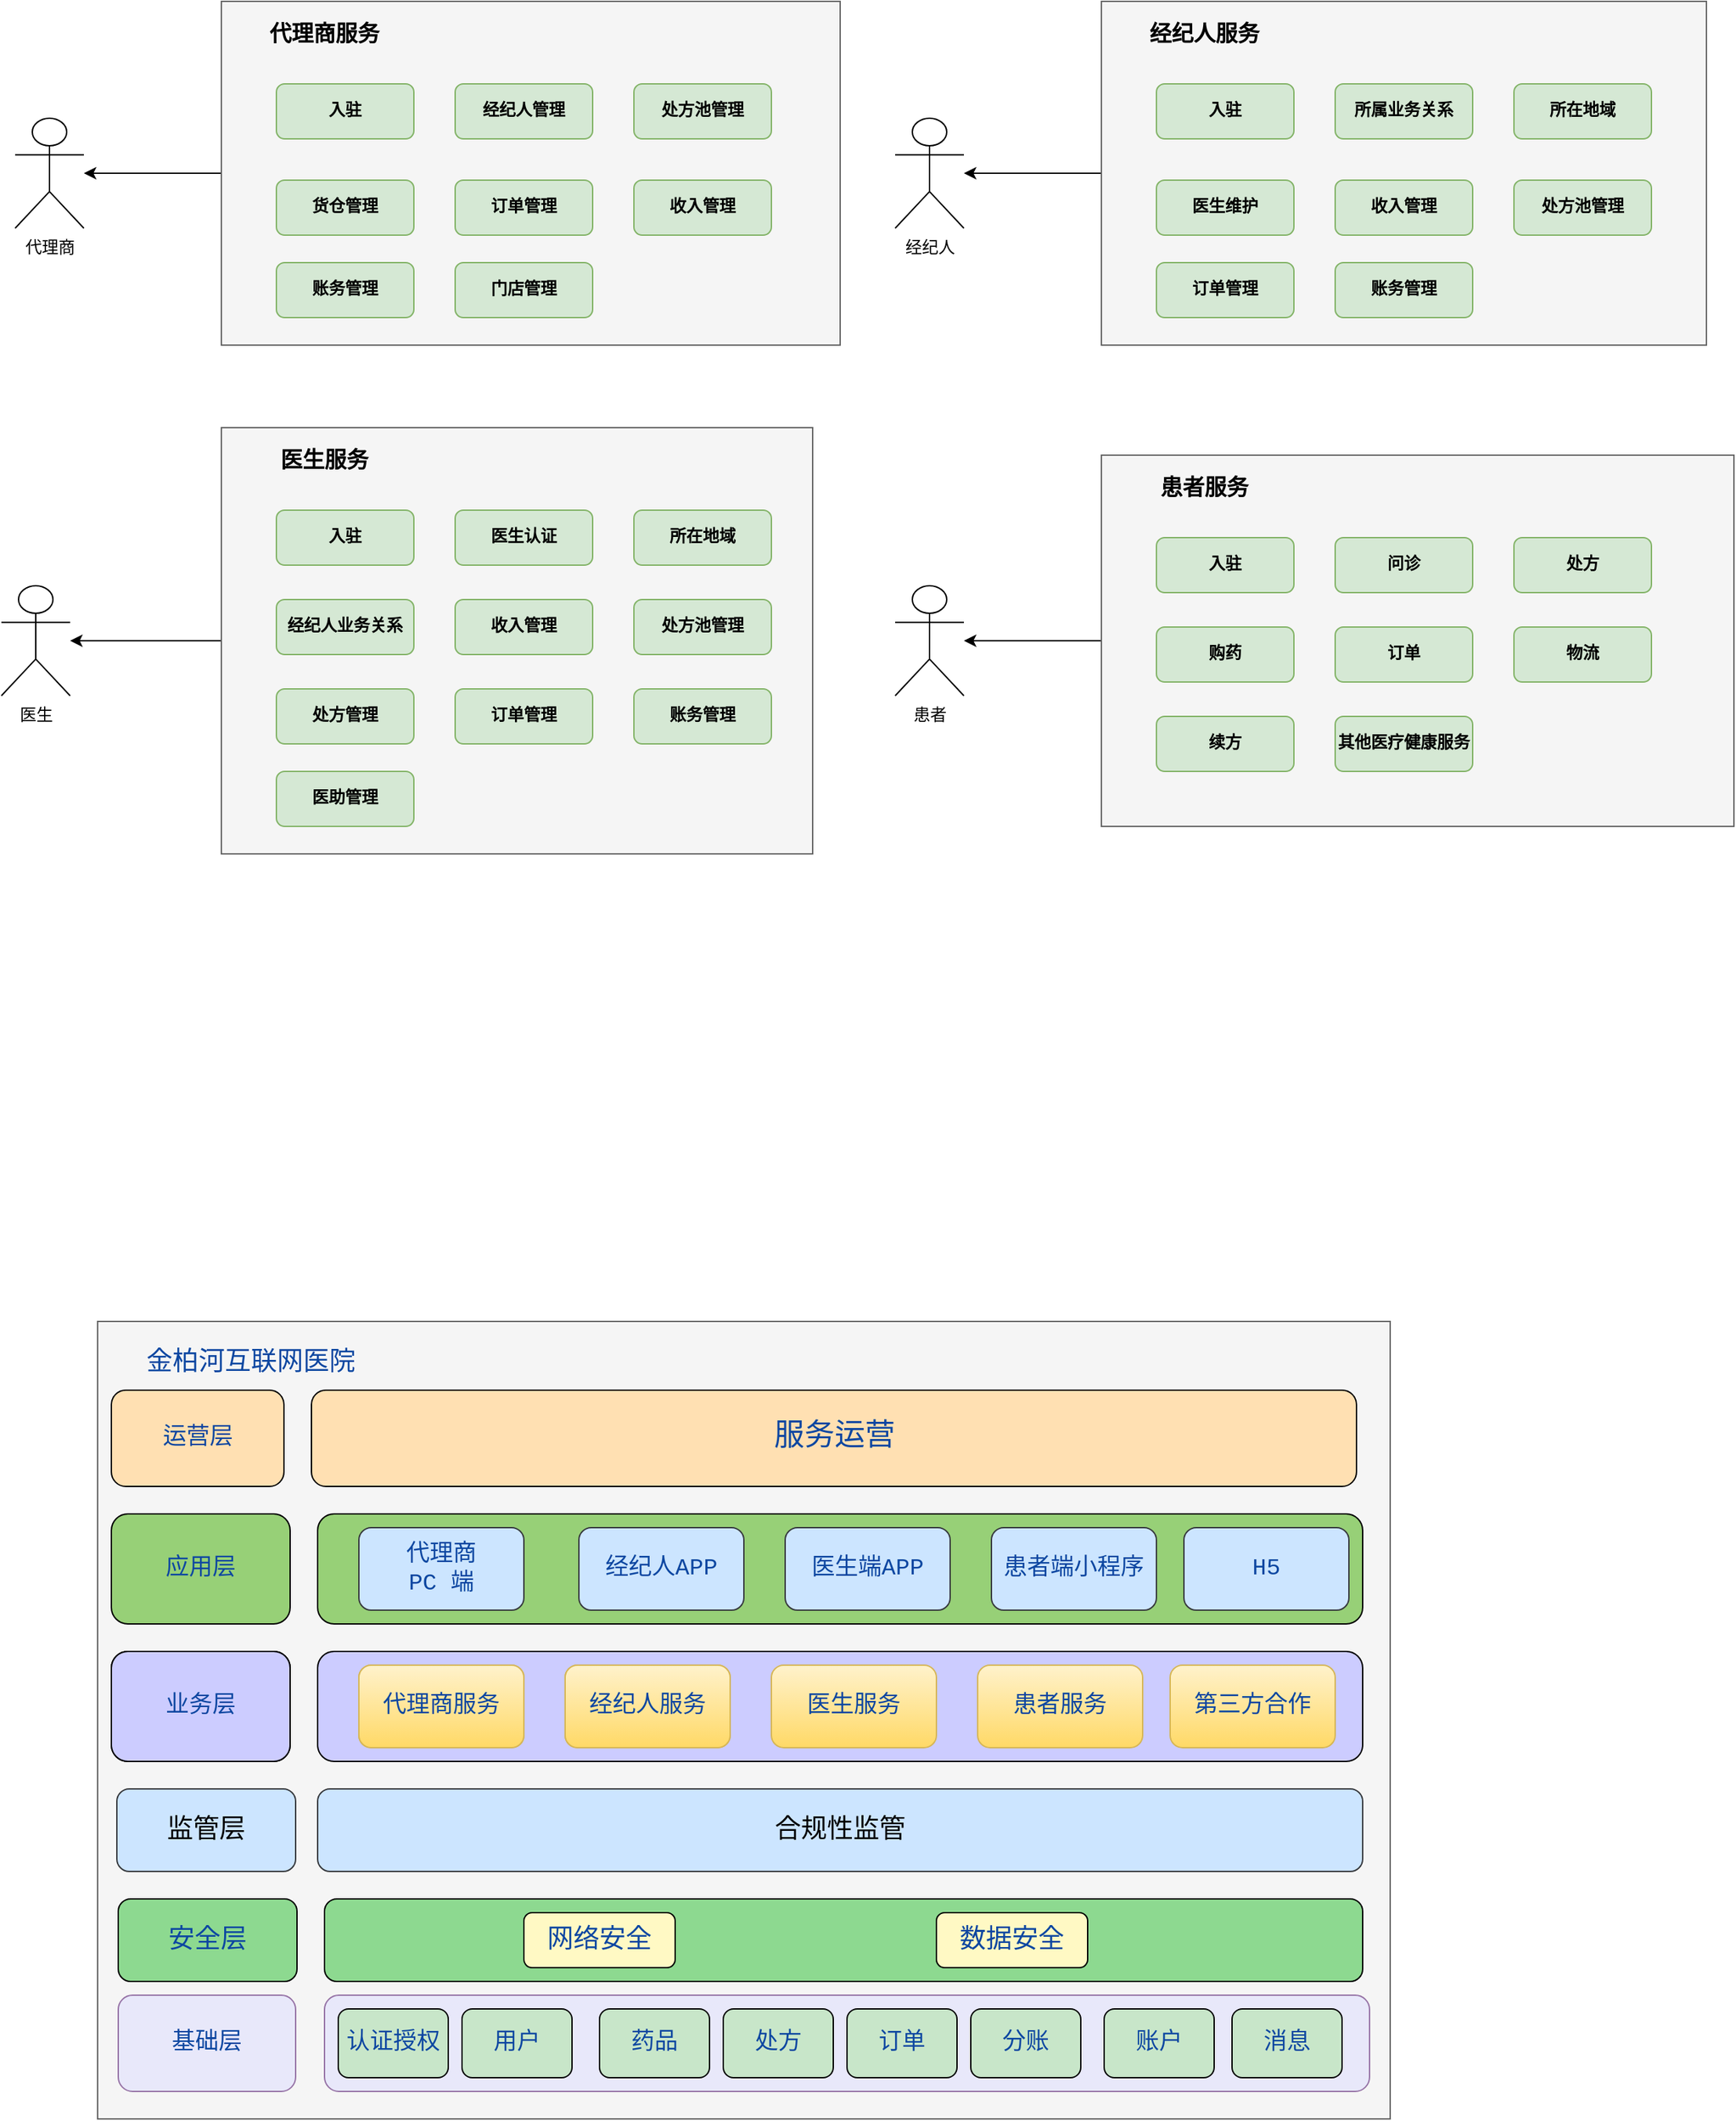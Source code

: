<mxfile version="20.1.3" type="github">
  <diagram id="FB3oiVCDdu1StfZkIanC" name="第 1 页">
    <mxGraphModel dx="1422" dy="1931" grid="1" gridSize="10" guides="1" tooltips="1" connect="1" arrows="1" fold="1" page="1" pageScale="1" pageWidth="827" pageHeight="1169" math="0" shadow="0">
      <root>
        <mxCell id="0" />
        <mxCell id="1" parent="0" />
        <mxCell id="wnDvW4o2_6gSg0_ogFNA-11" style="edgeStyle=orthogonalEdgeStyle;rounded=0;orthogonalLoop=1;jettySize=auto;html=1;fontFamily=Courier New;fontSize=16;" edge="1" parent="1" source="wnDvW4o2_6gSg0_ogFNA-1" target="wnDvW4o2_6gSg0_ogFNA-2">
          <mxGeometry relative="1" as="geometry" />
        </mxCell>
        <mxCell id="wnDvW4o2_6gSg0_ogFNA-1" value="" style="rounded=0;whiteSpace=wrap;html=1;fillColor=#f5f5f5;fontColor=#333333;strokeColor=#666666;" vertex="1" parent="1">
          <mxGeometry x="860" y="-80" width="440" height="250" as="geometry" />
        </mxCell>
        <mxCell id="wnDvW4o2_6gSg0_ogFNA-2" value="经纪人" style="shape=umlActor;verticalLabelPosition=bottom;verticalAlign=top;html=1;outlineConnect=0;" vertex="1" parent="1">
          <mxGeometry x="710" y="5" width="50" height="80" as="geometry" />
        </mxCell>
        <mxCell id="wnDvW4o2_6gSg0_ogFNA-3" value="&lt;b&gt;入驻&lt;/b&gt;" style="rounded=1;whiteSpace=wrap;html=1;fillColor=#d5e8d4;strokeColor=#82b366;fontFamily=Courier New;" vertex="1" parent="1">
          <mxGeometry x="900" y="-20" width="100" height="40" as="geometry" />
        </mxCell>
        <mxCell id="wnDvW4o2_6gSg0_ogFNA-4" value="&lt;b&gt;所属业务关系&lt;/b&gt;" style="rounded=1;whiteSpace=wrap;html=1;fillColor=#d5e8d4;strokeColor=#82b366;fontFamily=Courier New;" vertex="1" parent="1">
          <mxGeometry x="1030" y="-20" width="100" height="40" as="geometry" />
        </mxCell>
        <mxCell id="wnDvW4o2_6gSg0_ogFNA-5" value="&lt;b&gt;所在地域&lt;/b&gt;" style="rounded=1;whiteSpace=wrap;html=1;fillColor=#d5e8d4;strokeColor=#82b366;fontFamily=Courier New;" vertex="1" parent="1">
          <mxGeometry x="1160" y="-20" width="100" height="40" as="geometry" />
        </mxCell>
        <mxCell id="wnDvW4o2_6gSg0_ogFNA-6" value="&lt;b&gt;医生&lt;/b&gt;&lt;b&gt;维护&lt;/b&gt;" style="rounded=1;whiteSpace=wrap;html=1;fillColor=#d5e8d4;strokeColor=#82b366;fontFamily=Courier New;" vertex="1" parent="1">
          <mxGeometry x="900" y="50" width="100" height="40" as="geometry" />
        </mxCell>
        <mxCell id="wnDvW4o2_6gSg0_ogFNA-7" value="&lt;b&gt;处方池管理&lt;/b&gt;" style="rounded=1;whiteSpace=wrap;html=1;fillColor=#d5e8d4;strokeColor=#82b366;fontFamily=Courier New;" vertex="1" parent="1">
          <mxGeometry x="1160" y="50" width="100" height="40" as="geometry" />
        </mxCell>
        <mxCell id="wnDvW4o2_6gSg0_ogFNA-8" value="&lt;b&gt;收入管理&lt;/b&gt;" style="rounded=1;whiteSpace=wrap;html=1;fillColor=#d5e8d4;strokeColor=#82b366;fontFamily=Courier New;" vertex="1" parent="1">
          <mxGeometry x="1030" y="50" width="100" height="40" as="geometry" />
        </mxCell>
        <mxCell id="wnDvW4o2_6gSg0_ogFNA-9" value="&lt;b&gt;订单管理&lt;/b&gt;" style="rounded=1;whiteSpace=wrap;html=1;fillColor=#d5e8d4;strokeColor=#82b366;fontFamily=Courier New;" vertex="1" parent="1">
          <mxGeometry x="900" y="110" width="100" height="40" as="geometry" />
        </mxCell>
        <mxCell id="wnDvW4o2_6gSg0_ogFNA-10" value="经纪人服务" style="text;html=1;strokeColor=none;fillColor=none;align=center;verticalAlign=middle;whiteSpace=wrap;rounded=0;fontFamily=Courier New;fontStyle=1;fontSize=16;" vertex="1" parent="1">
          <mxGeometry x="880" y="-70" width="110" height="30" as="geometry" />
        </mxCell>
        <mxCell id="wnDvW4o2_6gSg0_ogFNA-12" style="edgeStyle=orthogonalEdgeStyle;rounded=0;orthogonalLoop=1;jettySize=auto;html=1;fontFamily=Courier New;fontSize=16;" edge="1" parent="1" source="wnDvW4o2_6gSg0_ogFNA-13" target="wnDvW4o2_6gSg0_ogFNA-14">
          <mxGeometry relative="1" as="geometry" />
        </mxCell>
        <mxCell id="wnDvW4o2_6gSg0_ogFNA-13" value="" style="rounded=0;whiteSpace=wrap;html=1;fillColor=#f5f5f5;fontColor=#333333;strokeColor=#666666;" vertex="1" parent="1">
          <mxGeometry x="220" y="230" width="430" height="310" as="geometry" />
        </mxCell>
        <mxCell id="wnDvW4o2_6gSg0_ogFNA-14" value="医生" style="shape=umlActor;verticalLabelPosition=bottom;verticalAlign=top;html=1;outlineConnect=0;" vertex="1" parent="1">
          <mxGeometry x="60" y="345" width="50" height="80" as="geometry" />
        </mxCell>
        <mxCell id="wnDvW4o2_6gSg0_ogFNA-15" value="&lt;b&gt;入驻&lt;/b&gt;" style="rounded=1;whiteSpace=wrap;html=1;fillColor=#d5e8d4;strokeColor=#82b366;fontFamily=Courier New;" vertex="1" parent="1">
          <mxGeometry x="260" y="290" width="100" height="40" as="geometry" />
        </mxCell>
        <mxCell id="wnDvW4o2_6gSg0_ogFNA-16" value="&lt;b&gt;医生认证&lt;/b&gt;" style="rounded=1;whiteSpace=wrap;html=1;fillColor=#d5e8d4;strokeColor=#82b366;fontFamily=Courier New;" vertex="1" parent="1">
          <mxGeometry x="390" y="290" width="100" height="40" as="geometry" />
        </mxCell>
        <mxCell id="wnDvW4o2_6gSg0_ogFNA-17" value="&lt;b&gt;所在地域&lt;/b&gt;" style="rounded=1;whiteSpace=wrap;html=1;fillColor=#d5e8d4;strokeColor=#82b366;fontFamily=Courier New;" vertex="1" parent="1">
          <mxGeometry x="520" y="290" width="100" height="40" as="geometry" />
        </mxCell>
        <mxCell id="wnDvW4o2_6gSg0_ogFNA-18" value="&lt;b&gt;经纪人业务关系&lt;/b&gt;" style="rounded=1;whiteSpace=wrap;html=1;fillColor=#d5e8d4;strokeColor=#82b366;fontFamily=Courier New;" vertex="1" parent="1">
          <mxGeometry x="260" y="355" width="100" height="40" as="geometry" />
        </mxCell>
        <mxCell id="wnDvW4o2_6gSg0_ogFNA-19" value="&lt;b&gt;处方池管理&lt;/b&gt;" style="rounded=1;whiteSpace=wrap;html=1;fillColor=#d5e8d4;strokeColor=#82b366;fontFamily=Courier New;" vertex="1" parent="1">
          <mxGeometry x="520" y="355" width="100" height="40" as="geometry" />
        </mxCell>
        <mxCell id="wnDvW4o2_6gSg0_ogFNA-20" value="&lt;b&gt;收入管理&lt;/b&gt;" style="rounded=1;whiteSpace=wrap;html=1;fillColor=#d5e8d4;strokeColor=#82b366;fontFamily=Courier New;" vertex="1" parent="1">
          <mxGeometry x="390" y="355" width="100" height="40" as="geometry" />
        </mxCell>
        <mxCell id="wnDvW4o2_6gSg0_ogFNA-21" value="&lt;b&gt;订单管理&lt;/b&gt;" style="rounded=1;whiteSpace=wrap;html=1;fillColor=#d5e8d4;strokeColor=#82b366;fontFamily=Courier New;" vertex="1" parent="1">
          <mxGeometry x="390" y="420" width="100" height="40" as="geometry" />
        </mxCell>
        <mxCell id="wnDvW4o2_6gSg0_ogFNA-22" value="医生服务" style="text;html=1;strokeColor=none;fillColor=none;align=center;verticalAlign=middle;whiteSpace=wrap;rounded=0;fontFamily=Courier New;fontStyle=1;fontSize=16;" vertex="1" parent="1">
          <mxGeometry x="240" y="240" width="110" height="30" as="geometry" />
        </mxCell>
        <mxCell id="wnDvW4o2_6gSg0_ogFNA-23" value="&lt;b&gt;处方管理&lt;/b&gt;" style="rounded=1;whiteSpace=wrap;html=1;fillColor=#d5e8d4;strokeColor=#82b366;fontFamily=Courier New;" vertex="1" parent="1">
          <mxGeometry x="260" y="420" width="100" height="40" as="geometry" />
        </mxCell>
        <mxCell id="wnDvW4o2_6gSg0_ogFNA-24" style="edgeStyle=orthogonalEdgeStyle;rounded=0;orthogonalLoop=1;jettySize=auto;html=1;fontFamily=Courier New;fontSize=16;" edge="1" parent="1" source="wnDvW4o2_6gSg0_ogFNA-25" target="wnDvW4o2_6gSg0_ogFNA-26">
          <mxGeometry relative="1" as="geometry" />
        </mxCell>
        <mxCell id="wnDvW4o2_6gSg0_ogFNA-25" value="" style="rounded=0;whiteSpace=wrap;html=1;fillColor=#f5f5f5;fontColor=#333333;strokeColor=#666666;" vertex="1" parent="1">
          <mxGeometry x="220" y="-80" width="450" height="250" as="geometry" />
        </mxCell>
        <mxCell id="wnDvW4o2_6gSg0_ogFNA-26" value="代理商" style="shape=umlActor;verticalLabelPosition=bottom;verticalAlign=top;html=1;outlineConnect=0;" vertex="1" parent="1">
          <mxGeometry x="70" y="5" width="50" height="80" as="geometry" />
        </mxCell>
        <mxCell id="wnDvW4o2_6gSg0_ogFNA-27" value="&lt;b&gt;入驻&lt;/b&gt;" style="rounded=1;whiteSpace=wrap;html=1;fillColor=#d5e8d4;strokeColor=#82b366;fontFamily=Courier New;" vertex="1" parent="1">
          <mxGeometry x="260" y="-20" width="100" height="40" as="geometry" />
        </mxCell>
        <mxCell id="wnDvW4o2_6gSg0_ogFNA-28" value="&lt;b&gt;处方池管理&lt;/b&gt;" style="rounded=1;whiteSpace=wrap;html=1;fillColor=#d5e8d4;strokeColor=#82b366;fontFamily=Courier New;" vertex="1" parent="1">
          <mxGeometry x="520" y="-20" width="100" height="40" as="geometry" />
        </mxCell>
        <mxCell id="wnDvW4o2_6gSg0_ogFNA-29" value="&lt;b&gt;经纪人管理&lt;/b&gt;" style="rounded=1;whiteSpace=wrap;html=1;fillColor=#d5e8d4;strokeColor=#82b366;fontFamily=Courier New;" vertex="1" parent="1">
          <mxGeometry x="390" y="-20" width="100" height="40" as="geometry" />
        </mxCell>
        <mxCell id="wnDvW4o2_6gSg0_ogFNA-32" value="&lt;b&gt;收入管理&lt;/b&gt;" style="rounded=1;whiteSpace=wrap;html=1;fillColor=#d5e8d4;strokeColor=#82b366;fontFamily=Courier New;" vertex="1" parent="1">
          <mxGeometry x="520" y="50" width="100" height="40" as="geometry" />
        </mxCell>
        <mxCell id="wnDvW4o2_6gSg0_ogFNA-33" value="&lt;b&gt;货仓管理&lt;/b&gt;" style="rounded=1;whiteSpace=wrap;html=1;fillColor=#d5e8d4;strokeColor=#82b366;fontFamily=Courier New;" vertex="1" parent="1">
          <mxGeometry x="260" y="50" width="100" height="40" as="geometry" />
        </mxCell>
        <mxCell id="wnDvW4o2_6gSg0_ogFNA-34" value="代理商服务" style="text;html=1;strokeColor=none;fillColor=none;align=center;verticalAlign=middle;whiteSpace=wrap;rounded=0;fontFamily=Courier New;fontStyle=1;fontSize=16;" vertex="1" parent="1">
          <mxGeometry x="240" y="-70" width="110" height="30" as="geometry" />
        </mxCell>
        <mxCell id="wnDvW4o2_6gSg0_ogFNA-37" value="&lt;b&gt;账务管理&lt;/b&gt;" style="rounded=1;whiteSpace=wrap;html=1;fillColor=#d5e8d4;strokeColor=#82b366;fontFamily=Courier New;" vertex="1" parent="1">
          <mxGeometry x="260" y="110" width="100" height="40" as="geometry" />
        </mxCell>
        <mxCell id="wnDvW4o2_6gSg0_ogFNA-38" value="&lt;b&gt;账务管理&lt;/b&gt;" style="rounded=1;whiteSpace=wrap;html=1;fillColor=#d5e8d4;strokeColor=#82b366;fontFamily=Courier New;" vertex="1" parent="1">
          <mxGeometry x="1030" y="110" width="100" height="40" as="geometry" />
        </mxCell>
        <mxCell id="wnDvW4o2_6gSg0_ogFNA-40" value="&lt;b&gt;账务管理&lt;/b&gt;" style="rounded=1;whiteSpace=wrap;html=1;fillColor=#d5e8d4;strokeColor=#82b366;fontFamily=Courier New;" vertex="1" parent="1">
          <mxGeometry x="520" y="420" width="100" height="40" as="geometry" />
        </mxCell>
        <mxCell id="wnDvW4o2_6gSg0_ogFNA-41" value="&lt;b&gt;订单管理&lt;/b&gt;" style="rounded=1;whiteSpace=wrap;html=1;fillColor=#d5e8d4;strokeColor=#82b366;fontFamily=Courier New;" vertex="1" parent="1">
          <mxGeometry x="390" y="50" width="100" height="40" as="geometry" />
        </mxCell>
        <mxCell id="wnDvW4o2_6gSg0_ogFNA-42" style="edgeStyle=orthogonalEdgeStyle;rounded=0;orthogonalLoop=1;jettySize=auto;html=1;fontFamily=Courier New;fontSize=16;" edge="1" parent="1" source="wnDvW4o2_6gSg0_ogFNA-43" target="wnDvW4o2_6gSg0_ogFNA-44">
          <mxGeometry relative="1" as="geometry" />
        </mxCell>
        <mxCell id="wnDvW4o2_6gSg0_ogFNA-43" value="" style="rounded=0;whiteSpace=wrap;html=1;fillColor=#f5f5f5;fontColor=#333333;strokeColor=#666666;" vertex="1" parent="1">
          <mxGeometry x="860" y="250" width="460" height="270" as="geometry" />
        </mxCell>
        <mxCell id="wnDvW4o2_6gSg0_ogFNA-44" value="患者" style="shape=umlActor;verticalLabelPosition=bottom;verticalAlign=top;html=1;outlineConnect=0;" vertex="1" parent="1">
          <mxGeometry x="710" y="345" width="50" height="80" as="geometry" />
        </mxCell>
        <mxCell id="wnDvW4o2_6gSg0_ogFNA-45" value="&lt;b&gt;入驻&lt;/b&gt;" style="rounded=1;whiteSpace=wrap;html=1;fillColor=#d5e8d4;strokeColor=#82b366;fontFamily=Courier New;" vertex="1" parent="1">
          <mxGeometry x="900" y="310" width="100" height="40" as="geometry" />
        </mxCell>
        <mxCell id="wnDvW4o2_6gSg0_ogFNA-46" value="&lt;b&gt;问诊&lt;/b&gt;" style="rounded=1;whiteSpace=wrap;html=1;fillColor=#d5e8d4;strokeColor=#82b366;fontFamily=Courier New;" vertex="1" parent="1">
          <mxGeometry x="1030" y="310" width="100" height="40" as="geometry" />
        </mxCell>
        <mxCell id="wnDvW4o2_6gSg0_ogFNA-47" value="&lt;b&gt;处方&lt;/b&gt;" style="rounded=1;whiteSpace=wrap;html=1;fillColor=#d5e8d4;strokeColor=#82b366;fontFamily=Courier New;" vertex="1" parent="1">
          <mxGeometry x="1160" y="310" width="100" height="40" as="geometry" />
        </mxCell>
        <mxCell id="wnDvW4o2_6gSg0_ogFNA-48" value="&lt;b&gt;购药&lt;/b&gt;" style="rounded=1;whiteSpace=wrap;html=1;fillColor=#d5e8d4;strokeColor=#82b366;fontFamily=Courier New;" vertex="1" parent="1">
          <mxGeometry x="900" y="375" width="100" height="40" as="geometry" />
        </mxCell>
        <mxCell id="wnDvW4o2_6gSg0_ogFNA-49" value="&lt;b&gt;物流&lt;/b&gt;" style="rounded=1;whiteSpace=wrap;html=1;fillColor=#d5e8d4;strokeColor=#82b366;fontFamily=Courier New;" vertex="1" parent="1">
          <mxGeometry x="1160" y="375" width="100" height="40" as="geometry" />
        </mxCell>
        <mxCell id="wnDvW4o2_6gSg0_ogFNA-50" value="&lt;b&gt;订单&lt;/b&gt;" style="rounded=1;whiteSpace=wrap;html=1;fillColor=#d5e8d4;strokeColor=#82b366;fontFamily=Courier New;" vertex="1" parent="1">
          <mxGeometry x="1030" y="375" width="100" height="40" as="geometry" />
        </mxCell>
        <mxCell id="wnDvW4o2_6gSg0_ogFNA-52" value="患者服务" style="text;html=1;strokeColor=none;fillColor=none;align=center;verticalAlign=middle;whiteSpace=wrap;rounded=0;fontFamily=Courier New;fontStyle=1;fontSize=16;" vertex="1" parent="1">
          <mxGeometry x="880" y="260" width="110" height="30" as="geometry" />
        </mxCell>
        <mxCell id="wnDvW4o2_6gSg0_ogFNA-53" value="&lt;b&gt;续方&lt;/b&gt;" style="rounded=1;whiteSpace=wrap;html=1;fillColor=#d5e8d4;strokeColor=#82b366;fontFamily=Courier New;" vertex="1" parent="1">
          <mxGeometry x="900" y="440" width="100" height="40" as="geometry" />
        </mxCell>
        <mxCell id="wnDvW4o2_6gSg0_ogFNA-55" value="&lt;b&gt;其他医疗健康服务&lt;/b&gt;" style="rounded=1;whiteSpace=wrap;html=1;fillColor=#d5e8d4;strokeColor=#82b366;fontFamily=Courier New;" vertex="1" parent="1">
          <mxGeometry x="1030" y="440" width="100" height="40" as="geometry" />
        </mxCell>
        <mxCell id="wnDvW4o2_6gSg0_ogFNA-56" value="" style="rounded=0;whiteSpace=wrap;html=1;fillColor=#f5f5f5;fontColor=#0D47A1;strokeColor=#666666;fontStyle=0;fontFamily=Courier New;" vertex="1" parent="1">
          <mxGeometry x="130" y="880" width="940" height="580" as="geometry" />
        </mxCell>
        <mxCell id="wnDvW4o2_6gSg0_ogFNA-58" value="&lt;b&gt;门店管理&lt;/b&gt;" style="rounded=1;whiteSpace=wrap;html=1;fillColor=#d5e8d4;strokeColor=#82b366;fontFamily=Courier New;" vertex="1" parent="1">
          <mxGeometry x="390" y="110" width="100" height="40" as="geometry" />
        </mxCell>
        <mxCell id="wnDvW4o2_6gSg0_ogFNA-62" value="&lt;b&gt;医助管理&lt;/b&gt;" style="rounded=1;whiteSpace=wrap;html=1;fillColor=#d5e8d4;strokeColor=#82b366;fontFamily=Courier New;" vertex="1" parent="1">
          <mxGeometry x="260" y="480" width="100" height="40" as="geometry" />
        </mxCell>
        <mxCell id="wnDvW4o2_6gSg0_ogFNA-64" value="" style="rounded=1;whiteSpace=wrap;html=1;fontFamily=Courier New;fontSize=16;fillColor=#E8E8FA;strokeColor=#9673a6;fontColor=#0D47A1;fontStyle=0" vertex="1" parent="1">
          <mxGeometry x="295" y="1370" width="760" height="70" as="geometry" />
        </mxCell>
        <mxCell id="wnDvW4o2_6gSg0_ogFNA-66" value="&lt;font style=&quot;font-size: 17px;&quot;&gt;药品&lt;/font&gt;" style="rounded=1;whiteSpace=wrap;html=1;fontFamily=Courier New;fontSize=16;gradientColor=none;fillColor=#C8E6C9;fontColor=#0D47A1;fontStyle=0" vertex="1" parent="1">
          <mxGeometry x="495" y="1380" width="80" height="50" as="geometry" />
        </mxCell>
        <mxCell id="wnDvW4o2_6gSg0_ogFNA-67" value="&lt;font style=&quot;font-size: 17px;&quot;&gt;处方&lt;/font&gt;" style="rounded=1;whiteSpace=wrap;html=1;fontFamily=Courier New;fontSize=16;fillColor=#C8E6C9;fontColor=#0D47A1;fontStyle=0" vertex="1" parent="1">
          <mxGeometry x="585" y="1380" width="80" height="50" as="geometry" />
        </mxCell>
        <mxCell id="wnDvW4o2_6gSg0_ogFNA-68" value="&lt;font style=&quot;font-size: 17px;&quot;&gt;订单&lt;/font&gt;" style="rounded=1;whiteSpace=wrap;html=1;fontFamily=Courier New;fontSize=16;fillColor=#C8E6C9;fontColor=#0D47A1;fontStyle=0" vertex="1" parent="1">
          <mxGeometry x="675" y="1380" width="80" height="50" as="geometry" />
        </mxCell>
        <mxCell id="wnDvW4o2_6gSg0_ogFNA-69" value="&lt;font style=&quot;font-size: 17px;&quot;&gt;分账&lt;/font&gt;" style="rounded=1;whiteSpace=wrap;html=1;fontFamily=Courier New;fontSize=16;fillColor=#C8E6C9;fontColor=#0D47A1;fontStyle=0" vertex="1" parent="1">
          <mxGeometry x="765" y="1380" width="80" height="50" as="geometry" />
        </mxCell>
        <mxCell id="wnDvW4o2_6gSg0_ogFNA-70" value="&lt;font style=&quot;font-size: 17px;&quot;&gt;账户&lt;/font&gt;" style="rounded=1;whiteSpace=wrap;html=1;fontFamily=Courier New;fontSize=16;fillColor=#C8E6C9;fontColor=#0D47A1;fontStyle=0" vertex="1" parent="1">
          <mxGeometry x="862" y="1380" width="80" height="50" as="geometry" />
        </mxCell>
        <mxCell id="wnDvW4o2_6gSg0_ogFNA-72" value="&lt;font style=&quot;font-size: 17px;&quot;&gt;消息&lt;/font&gt;" style="rounded=1;whiteSpace=wrap;html=1;fontFamily=Courier New;fontSize=16;fillColor=#C8E6C9;fontColor=#0D47A1;fontStyle=0" vertex="1" parent="1">
          <mxGeometry x="955" y="1380" width="80" height="50" as="geometry" />
        </mxCell>
        <mxCell id="wnDvW4o2_6gSg0_ogFNA-73" value="&lt;font style=&quot;font-size: 17px;&quot;&gt;业务层&lt;/font&gt;" style="rounded=1;whiteSpace=wrap;html=1;fontFamily=Courier New;fontSize=16;fillColor=#CCCCFF;gradientColor=none;fontColor=#0D47A1;fontStyle=0" vertex="1" parent="1">
          <mxGeometry x="140" y="1120" width="130" height="80" as="geometry" />
        </mxCell>
        <mxCell id="wnDvW4o2_6gSg0_ogFNA-74" value="" style="rounded=1;whiteSpace=wrap;html=1;fontFamily=Courier New;fontSize=16;fillColor=#CCCCFF;gradientColor=none;fontColor=#0D47A1;fontStyle=0" vertex="1" parent="1">
          <mxGeometry x="290" y="1120" width="760" height="80" as="geometry" />
        </mxCell>
        <mxCell id="wnDvW4o2_6gSg0_ogFNA-60" value="&lt;font style=&quot;font-size: 17px;&quot;&gt;医生服务&lt;/font&gt;" style="rounded=1;whiteSpace=wrap;html=1;fontFamily=Courier New;fontSize=16;fillColor=#fff2cc;strokeColor=#d6b656;gradientColor=#ffd966;fontColor=#0D47A1;fontStyle=0" vertex="1" parent="1">
          <mxGeometry x="620" y="1130" width="120" height="60" as="geometry" />
        </mxCell>
        <mxCell id="wnDvW4o2_6gSg0_ogFNA-57" value="&lt;font style=&quot;font-size: 17px;&quot;&gt;代理商服务&lt;/font&gt;" style="rounded=1;whiteSpace=wrap;html=1;fontFamily=Courier New;fontSize=16;fillColor=#fff2cc;strokeColor=#d6b656;gradientColor=#ffd966;fontColor=#0D47A1;fontStyle=0" vertex="1" parent="1">
          <mxGeometry x="320" y="1130" width="120" height="60" as="geometry" />
        </mxCell>
        <mxCell id="wnDvW4o2_6gSg0_ogFNA-59" value="&lt;font style=&quot;font-size: 17px;&quot;&gt;经纪人服务&lt;/font&gt;" style="rounded=1;whiteSpace=wrap;html=1;fontFamily=Courier New;fontSize=16;fillColor=#fff2cc;strokeColor=#d6b656;gradientColor=#ffd966;fontColor=#0D47A1;fontStyle=0" vertex="1" parent="1">
          <mxGeometry x="470" y="1130" width="120" height="60" as="geometry" />
        </mxCell>
        <mxCell id="wnDvW4o2_6gSg0_ogFNA-61" value="&lt;font style=&quot;font-size: 17px;&quot;&gt;患者服务&lt;/font&gt;" style="rounded=1;whiteSpace=wrap;html=1;fontFamily=Courier New;fontSize=16;fillColor=#fff2cc;strokeColor=#d6b656;gradientColor=#ffd966;fontColor=#0D47A1;fontStyle=0" vertex="1" parent="1">
          <mxGeometry x="770" y="1130" width="120" height="60" as="geometry" />
        </mxCell>
        <mxCell id="wnDvW4o2_6gSg0_ogFNA-75" value="&lt;font style=&quot;font-size: 17px;&quot;&gt;应用层&lt;/font&gt;" style="rounded=1;whiteSpace=wrap;html=1;fontFamily=Courier New;fontSize=16;fillColor=#97D077;gradientColor=none;fontColor=#0D47A1;fontStyle=0" vertex="1" parent="1">
          <mxGeometry x="140" y="1020" width="130" height="80" as="geometry" />
        </mxCell>
        <mxCell id="wnDvW4o2_6gSg0_ogFNA-77" value="" style="rounded=1;whiteSpace=wrap;html=1;fontFamily=Courier New;fontSize=16;fillColor=#97D077;gradientColor=none;fontColor=#0D47A1;fontStyle=0" vertex="1" parent="1">
          <mxGeometry x="290" y="1020" width="760" height="80" as="geometry" />
        </mxCell>
        <mxCell id="wnDvW4o2_6gSg0_ogFNA-78" value="&lt;font style=&quot;font-size: 17px;&quot;&gt;代理商 &lt;br&gt;PC 端&lt;/font&gt;" style="rounded=1;whiteSpace=wrap;html=1;fontFamily=Courier New;fontSize=16;fillColor=#cce5ff;strokeColor=#36393d;fontColor=#0D47A1;fontStyle=0" vertex="1" parent="1">
          <mxGeometry x="320" y="1030" width="120" height="60" as="geometry" />
        </mxCell>
        <mxCell id="wnDvW4o2_6gSg0_ogFNA-79" value="&lt;font style=&quot;font-size: 17px;&quot;&gt;经纪人APP&lt;/font&gt;" style="rounded=1;whiteSpace=wrap;html=1;fontFamily=Courier New;fontSize=16;fillColor=#cce5ff;strokeColor=#36393d;fontColor=#0D47A1;fontStyle=0" vertex="1" parent="1">
          <mxGeometry x="480" y="1030" width="120" height="60" as="geometry" />
        </mxCell>
        <mxCell id="wnDvW4o2_6gSg0_ogFNA-80" value="&lt;font style=&quot;font-size: 17px;&quot;&gt;医生端APP&lt;/font&gt;" style="rounded=1;whiteSpace=wrap;html=1;fontFamily=Courier New;fontSize=16;fillColor=#cce5ff;strokeColor=#36393d;fontColor=#0D47A1;fontStyle=0" vertex="1" parent="1">
          <mxGeometry x="630" y="1030" width="120" height="60" as="geometry" />
        </mxCell>
        <mxCell id="wnDvW4o2_6gSg0_ogFNA-81" value="&lt;font style=&quot;font-size: 17px;&quot;&gt;患者端小程序&lt;/font&gt;" style="rounded=1;whiteSpace=wrap;html=1;fontFamily=Courier New;fontSize=16;fillColor=#cce5ff;strokeColor=#36393d;fontColor=#0D47A1;fontStyle=0" vertex="1" parent="1">
          <mxGeometry x="780" y="1030" width="120" height="60" as="geometry" />
        </mxCell>
        <mxCell id="wnDvW4o2_6gSg0_ogFNA-82" value="&lt;font style=&quot;font-size: 17px;&quot;&gt;运营层&lt;/font&gt;" style="rounded=1;whiteSpace=wrap;html=1;fontFamily=Courier New;fontSize=16;fillColor=#FFE0B2;gradientColor=none;fontColor=#0D47A1;fontStyle=0" vertex="1" parent="1">
          <mxGeometry x="140" y="930" width="125.5" height="70" as="geometry" />
        </mxCell>
        <mxCell id="wnDvW4o2_6gSg0_ogFNA-83" value="&lt;font style=&quot;font-size: 22px;&quot;&gt;服务运营&lt;/font&gt;" style="rounded=1;whiteSpace=wrap;html=1;fontFamily=Courier New;fontSize=16;fillColor=#FFE0B2;gradientColor=none;labelBorderColor=none;fontColor=#0D47A1;fontStyle=0" vertex="1" parent="1">
          <mxGeometry x="285.5" y="930" width="760" height="70" as="geometry" />
        </mxCell>
        <mxCell id="wnDvW4o2_6gSg0_ogFNA-86" value="&lt;font style=&quot;font-size: 19px;&quot;&gt;金柏河互联网医院&lt;/font&gt;" style="text;html=1;strokeColor=none;fillColor=none;align=center;verticalAlign=middle;whiteSpace=wrap;rounded=0;labelBorderColor=none;fontFamily=Courier New;fontSize=19;fontColor=#0D47A1;fontStyle=0" vertex="1" parent="1">
          <mxGeometry x="163" y="900" width="157" height="20" as="geometry" />
        </mxCell>
        <mxCell id="wnDvW4o2_6gSg0_ogFNA-87" value="&lt;font style=&quot;font-size: 17px;&quot;&gt;第三方合作&lt;/font&gt;" style="rounded=1;whiteSpace=wrap;html=1;fontFamily=Courier New;fontSize=16;fillColor=#fff2cc;strokeColor=#d6b656;gradientColor=#ffd966;fontColor=#0D47A1;fontStyle=0" vertex="1" parent="1">
          <mxGeometry x="910" y="1130" width="120" height="60" as="geometry" />
        </mxCell>
        <mxCell id="wnDvW4o2_6gSg0_ogFNA-88" value="&lt;font style=&quot;font-size: 17px;&quot;&gt;H5&lt;/font&gt;" style="rounded=1;whiteSpace=wrap;html=1;fontFamily=Courier New;fontSize=16;fillColor=#cce5ff;strokeColor=#36393d;fontColor=#0D47A1;fontStyle=0" vertex="1" parent="1">
          <mxGeometry x="920" y="1030" width="120" height="60" as="geometry" />
        </mxCell>
        <mxCell id="wnDvW4o2_6gSg0_ogFNA-90" value="&lt;font style=&quot;font-size: 17px;&quot;&gt;基础层&lt;/font&gt;" style="rounded=1;whiteSpace=wrap;html=1;fontFamily=Courier New;fontSize=16;fillColor=#E8E8FA;strokeColor=#9673a6;fontColor=#0D47A1;fontStyle=0" vertex="1" parent="1">
          <mxGeometry x="145" y="1370" width="129" height="70" as="geometry" />
        </mxCell>
        <mxCell id="wnDvW4o2_6gSg0_ogFNA-91" value="&lt;font style=&quot;font-size: 17px;&quot;&gt;认证授权&lt;/font&gt;" style="rounded=1;whiteSpace=wrap;html=1;fontFamily=Courier New;fontSize=16;fillColor=#C8E6C9;fontColor=#0D47A1;fontStyle=0" vertex="1" parent="1">
          <mxGeometry x="305" y="1380" width="80" height="50" as="geometry" />
        </mxCell>
        <mxCell id="wnDvW4o2_6gSg0_ogFNA-92" value="&lt;font style=&quot;font-size: 17px;&quot;&gt;用户&lt;/font&gt;" style="rounded=1;whiteSpace=wrap;html=1;fontFamily=Courier New;fontSize=16;fillColor=#C8E6C9;fontColor=#0D47A1;fontStyle=0" vertex="1" parent="1">
          <mxGeometry x="395" y="1380" width="80" height="50" as="geometry" />
        </mxCell>
        <mxCell id="wnDvW4o2_6gSg0_ogFNA-93" value="安全层" style="rounded=1;whiteSpace=wrap;html=1;labelBorderColor=none;fontFamily=Courier New;fontSize=19;fontColor=#0D47A1;fillColor=#8DD990;gradientColor=none;" vertex="1" parent="1">
          <mxGeometry x="145" y="1300" width="130" height="60" as="geometry" />
        </mxCell>
        <mxCell id="wnDvW4o2_6gSg0_ogFNA-94" value="" style="rounded=1;whiteSpace=wrap;html=1;labelBorderColor=none;fontFamily=Courier New;fontSize=19;fontColor=#0D47A1;fillColor=#8DD990;gradientColor=none;" vertex="1" parent="1">
          <mxGeometry x="295" y="1300" width="755" height="60" as="geometry" />
        </mxCell>
        <mxCell id="wnDvW4o2_6gSg0_ogFNA-95" value="网络安全" style="rounded=1;whiteSpace=wrap;html=1;labelBorderColor=none;fontFamily=Courier New;fontSize=19;fontColor=#0D47A1;fillColor=#FFF9C4;gradientColor=none;" vertex="1" parent="1">
          <mxGeometry x="440" y="1310" width="110" height="40" as="geometry" />
        </mxCell>
        <mxCell id="wnDvW4o2_6gSg0_ogFNA-96" value="数据安全" style="rounded=1;whiteSpace=wrap;html=1;labelBorderColor=none;fontFamily=Courier New;fontSize=19;fontColor=#0D47A1;fillColor=#FFF9C4;gradientColor=none;" vertex="1" parent="1">
          <mxGeometry x="740" y="1310" width="110" height="40" as="geometry" />
        </mxCell>
        <mxCell id="wnDvW4o2_6gSg0_ogFNA-101" value="&lt;font style=&quot;font-size: 17px;&quot;&gt;业务层&lt;/font&gt;" style="rounded=1;whiteSpace=wrap;html=1;fontFamily=Courier New;fontSize=16;fillColor=#CCCCFF;gradientColor=none;fontColor=#0D47A1;fontStyle=0" vertex="1" parent="1">
          <mxGeometry x="140" y="1120" width="130" height="80" as="geometry" />
        </mxCell>
        <mxCell id="wnDvW4o2_6gSg0_ogFNA-102" value="&lt;font style=&quot;font-size: 17px;&quot;&gt;代理商服务&lt;/font&gt;" style="rounded=1;whiteSpace=wrap;html=1;fontFamily=Courier New;fontSize=16;fillColor=#fff2cc;strokeColor=#d6b656;gradientColor=#ffd966;fontColor=#0D47A1;fontStyle=0" vertex="1" parent="1">
          <mxGeometry x="320" y="1130" width="120" height="60" as="geometry" />
        </mxCell>
        <mxCell id="wnDvW4o2_6gSg0_ogFNA-103" value="&lt;font style=&quot;font-size: 17px;&quot;&gt;经纪人服务&lt;/font&gt;" style="rounded=1;whiteSpace=wrap;html=1;fontFamily=Courier New;fontSize=16;fillColor=#fff2cc;strokeColor=#d6b656;gradientColor=#ffd966;fontColor=#0D47A1;fontStyle=0" vertex="1" parent="1">
          <mxGeometry x="470" y="1130" width="120" height="60" as="geometry" />
        </mxCell>
        <mxCell id="wnDvW4o2_6gSg0_ogFNA-106" value="监管层" style="rounded=1;whiteSpace=wrap;html=1;labelBorderColor=none;fontFamily=Courier New;fontSize=19;fillColor=#cce5ff;strokeColor=#36393d;" vertex="1" parent="1">
          <mxGeometry x="144" y="1220" width="130" height="60" as="geometry" />
        </mxCell>
        <mxCell id="wnDvW4o2_6gSg0_ogFNA-107" value="合规性监管" style="rounded=1;whiteSpace=wrap;html=1;labelBorderColor=none;fontFamily=Courier New;fontSize=19;fillColor=#cce5ff;strokeColor=#36393d;" vertex="1" parent="1">
          <mxGeometry x="290" y="1220" width="760" height="60" as="geometry" />
        </mxCell>
      </root>
    </mxGraphModel>
  </diagram>
</mxfile>
